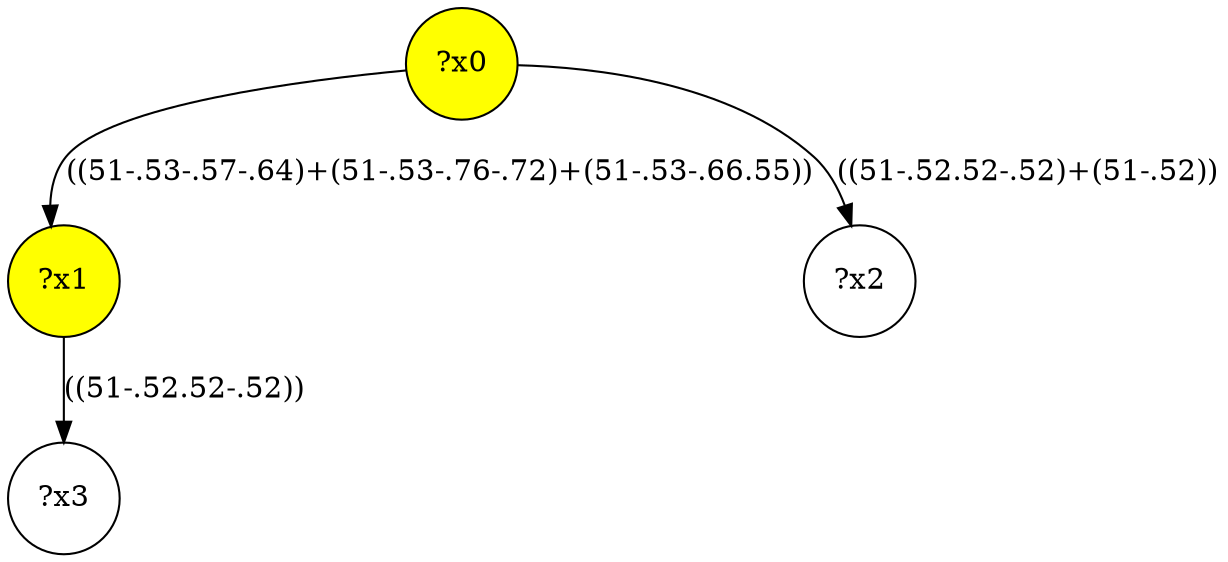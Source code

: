 digraph g {
	x0 [fillcolor="yellow", style="filled," shape=circle, label="?x0"];
	x1 [fillcolor="yellow", style="filled," shape=circle, label="?x1"];
	x0 -> x1 [label="((51-.53-.57-.64)+(51-.53-.76-.72)+(51-.53-.66.55))"];
	x2 [shape=circle, label="?x2"];
	x0 -> x2 [label="((51-.52.52-.52)+(51-.52))"];
	x3 [shape=circle, label="?x3"];
	x1 -> x3 [label="((51-.52.52-.52))"];
}
